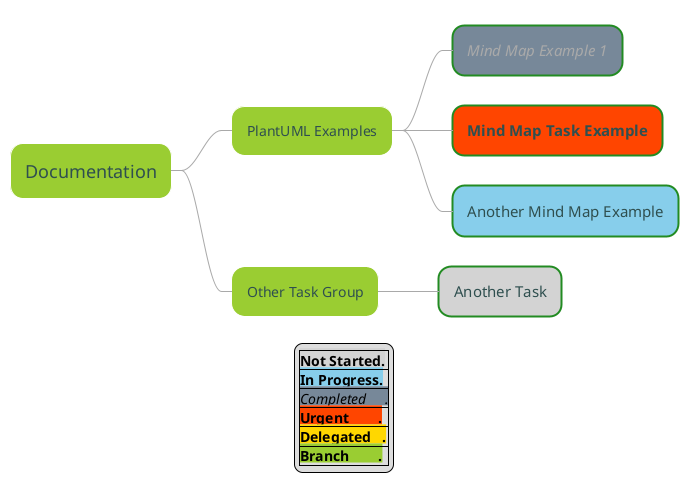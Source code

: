 @startmindmap
skinparam ArrowColor DarkGrey
<style>
mindmapDiagram {
  node {
    Padding 15
    Margin 15
    BackGroundColor YellowGreen
    FontColor DarkSlateGrey
    LineColor White
    LineThickness 1.0
    MaximumWidth 320
  }
  rootNode {
    Padding 15
    Margin 15
    BackGroundColor YellowGreen
    FontColor DarkSlateGrey
    FontSize 18
    LineColor White
    LineThickness 1.0
  }
  leafNode {
    Padding 15
    Margin 15
    BackGroundColor LightGray
    FontColor DarkSlateGrey
    FontSize 15
    LineColor ForestGreen
    LineThickness 2.0
  }
  ' Styles to apply to tasks based on status:
  ' in progress (i)
  .i {
    BackgroundColor SkyBlue
  }
  ' completed (c)
  .c {
    BackgroundColor LightSlateGray
    FontStyle italic
    FontColor DarkGray
  }
  ' urgent (u)
  .u {
    BackgroundColor OrangeRed
    FontStyle bold
  }
  ' delegated (d)
  .d {
    BackgroundColor Gold
  }
}
</style>
' Legend colours need to be updated manually :-(
legend
|<back:LightGray><b>Not Started.</b></back>|
|<back:SkyBlue><b>In Progress.</b></back>|
|<back:LightSlateGrey><i>Completed     .</i></back>|
|<back:OrangeRed><b>Urgent        .</b></back>|
|<back:Gold><b>Delegated   .</b></back>|
|<back:YellowGreen><b>Branch        .</b></back>|
endlegend

* Documentation
** PlantUML Examples
*** Mind Map Example 1 <<c>>
*** Mind Map Task Example <<u>>
*** Another Mind Map Example <<i>>
** Other Task Group
*** Another Task

@endmindmap
